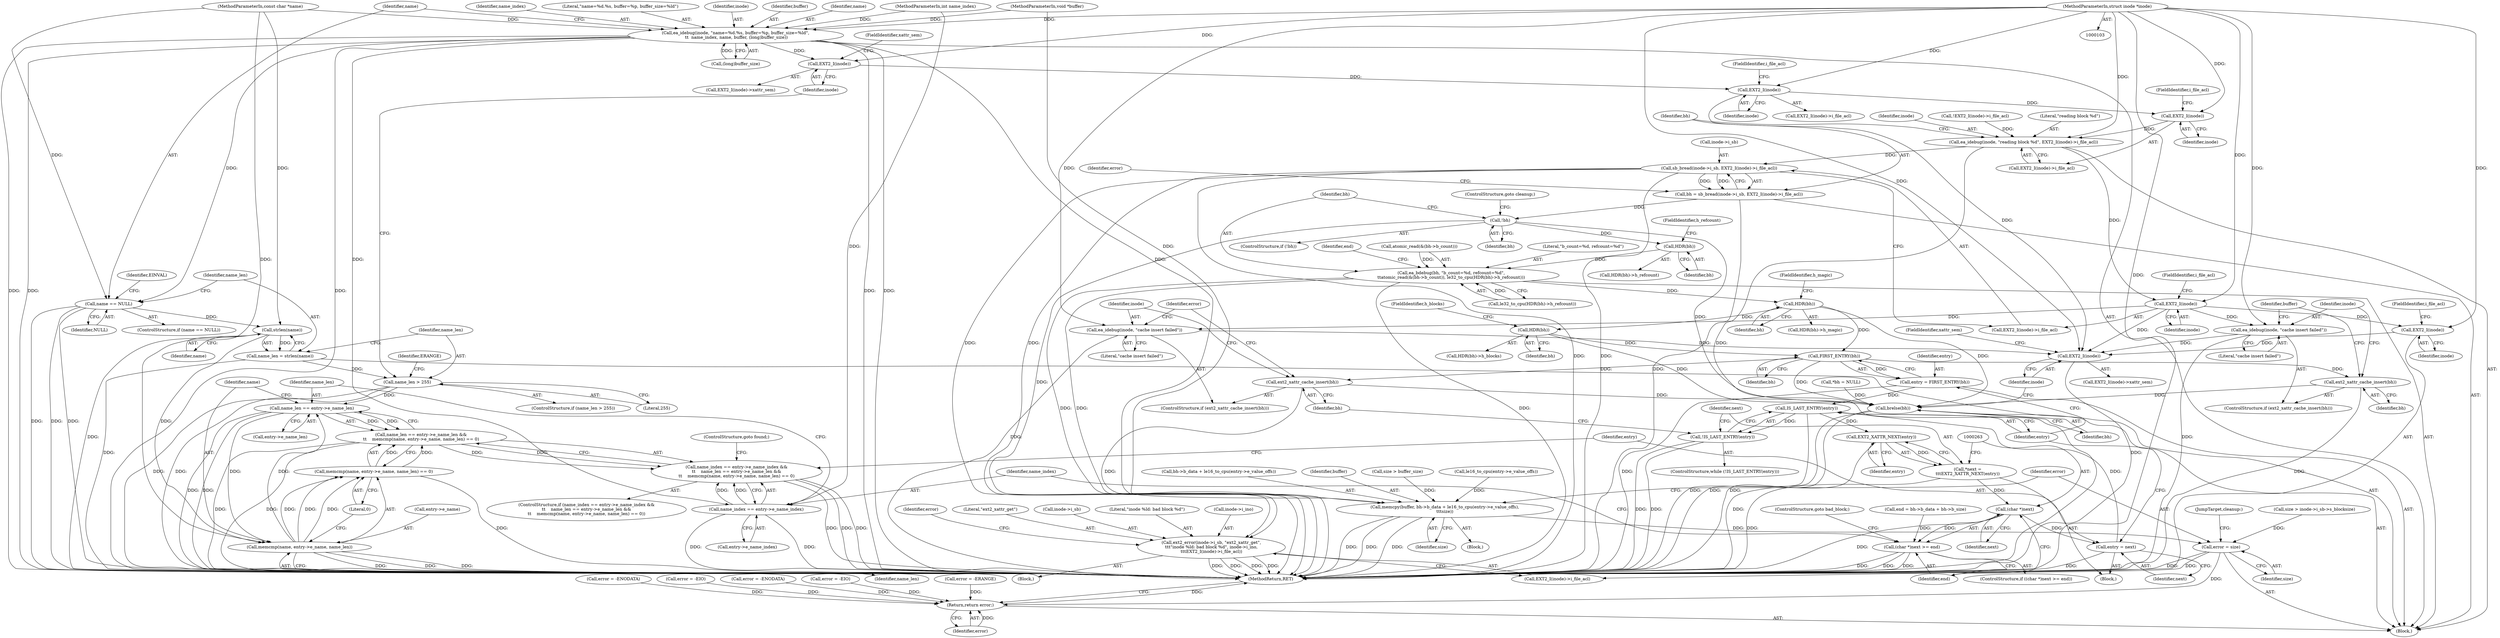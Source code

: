 digraph "1_linux_be0726d33cb8f411945884664924bed3cb8c70ee_7@pointer" {
"1000104" [label="(MethodParameterIn,struct inode *inode)"];
"1000119" [label="(Call,ea_idebug(inode, \"name=%d.%s, buffer=%p, buffer_size=%ld\",\n \t\t  name_index, name, buffer, (long)buffer_size))"];
"1000129" [label="(Call,name == NULL)"];
"1000137" [label="(Call,strlen(name))"];
"1000135" [label="(Call,name_len = strlen(name))"];
"1000140" [label="(Call,name_len > 255)"];
"1000275" [label="(Call,name_len == entry->e_name_len)"];
"1000274" [label="(Call,name_len == entry->e_name_len &&\n\t\t    memcmp(name, entry->e_name, name_len) == 0)"];
"1000268" [label="(Call,name_index == entry->e_name_index &&\n\t\t    name_len == entry->e_name_len &&\n\t\t    memcmp(name, entry->e_name, name_len) == 0)"];
"1000281" [label="(Call,memcmp(name, entry->e_name, name_len))"];
"1000280" [label="(Call,memcmp(name, entry->e_name, name_len) == 0)"];
"1000149" [label="(Call,EXT2_I(inode))"];
"1000159" [label="(Call,EXT2_I(inode))"];
"1000167" [label="(Call,EXT2_I(inode))"];
"1000163" [label="(Call,ea_idebug(inode, \"reading block %d\", EXT2_I(inode)->i_file_acl))"];
"1000172" [label="(Call,sb_bread(inode->i_sb, EXT2_I(inode)->i_file_acl))"];
"1000170" [label="(Call,bh = sb_bread(inode->i_sb, EXT2_I(inode)->i_file_acl))"];
"1000185" [label="(Call,!bh)"];
"1000198" [label="(Call,HDR(bh))"];
"1000188" [label="(Call,ea_bdebug(bh, \"b_count=%d, refcount=%d\",\n\t\tatomic_read(&(bh->b_count)), le32_to_cpu(HDR(bh)->h_refcount)))"];
"1000214" [label="(Call,HDR(bh))"];
"1000221" [label="(Call,HDR(bh))"];
"1000248" [label="(Call,FIRST_ENTRY(bh))"];
"1000246" [label="(Call,entry = FIRST_ENTRY(bh))"];
"1000252" [label="(Call,IS_LAST_ENTRY(entry))"];
"1000251" [label="(Call,!IS_LAST_ENTRY(entry))"];
"1000258" [label="(Call,EXT2_XATTR_NEXT(entry))"];
"1000256" [label="(Call,*next =\n\t\t\tEXT2_XATTR_NEXT(entry))"];
"1000262" [label="(Call,(char *)next)"];
"1000261" [label="(Call,(char *)next >= end)"];
"1000289" [label="(Call,entry = next)"];
"1000293" [label="(Call,ext2_xattr_cache_insert(bh))"];
"1000372" [label="(Call,brelse(bh))"];
"1000340" [label="(Call,ext2_xattr_cache_insert(bh))"];
"1000228" [label="(Call,ext2_error(inode->i_sb, \"ext2_xattr_get\",\n\t\t\t\"inode %ld: bad block %d\", inode->i_ino,\n\t\t\tEXT2_I(inode)->i_file_acl))"];
"1000177" [label="(Call,EXT2_I(inode))"];
"1000238" [label="(Call,EXT2_I(inode))"];
"1000377" [label="(Call,EXT2_I(inode))"];
"1000295" [label="(Call,ea_idebug(inode, \"cache insert failed\"))"];
"1000342" [label="(Call,ea_idebug(inode, \"cache insert failed\"))"];
"1000269" [label="(Call,name_index == entry->e_name_index)"];
"1000357" [label="(Call,memcpy(buffer, bh->b_data + le16_to_cpu(entry->e_value_offs),\n\t\t\tsize))"];
"1000368" [label="(Call,error = size)"];
"1000380" [label="(Return,return error;)"];
"1000135" [label="(Call,name_len = strlen(name))"];
"1000274" [label="(Call,name_len == entry->e_name_len &&\n\t\t    memcmp(name, entry->e_name, name_len) == 0)"];
"1000150" [label="(Identifier,inode)"];
"1000357" [label="(Call,memcpy(buffer, bh->b_data + le16_to_cpu(entry->e_value_offs),\n\t\t\tsize))"];
"1000163" [label="(Call,ea_idebug(inode, \"reading block %d\", EXT2_I(inode)->i_file_acl))"];
"1000249" [label="(Identifier,bh)"];
"1000191" [label="(Call,atomic_read(&(bh->b_count)))"];
"1000371" [label="(JumpTarget,cleanup:)"];
"1000161" [label="(FieldIdentifier,i_file_acl)"];
"1000378" [label="(Identifier,inode)"];
"1000257" [label="(Identifier,next)"];
"1000250" [label="(ControlStructure,while (!IS_LAST_ENTRY(entry)))"];
"1000213" [label="(Call,HDR(bh)->h_magic)"];
"1000280" [label="(Call,memcmp(name, entry->e_name, name_len) == 0)"];
"1000176" [label="(Call,EXT2_I(inode)->i_file_acl)"];
"1000199" [label="(Identifier,bh)"];
"1000232" [label="(Literal,\"ext2_xattr_get\")"];
"1000266" [label="(ControlStructure,goto bad_block;)"];
"1000179" [label="(FieldIdentifier,i_file_acl)"];
"1000297" [label="(Literal,\"cache insert failed\")"];
"1000107" [label="(MethodParameterIn,void *buffer)"];
"1000125" [label="(Call,(long)buffer_size)"];
"1000229" [label="(Call,inode->i_sb)"];
"1000291" [label="(Identifier,next)"];
"1000165" [label="(Literal,\"reading block %d\")"];
"1000292" [label="(ControlStructure,if (ext2_xattr_cache_insert(bh)))"];
"1000377" [label="(Call,EXT2_I(inode))"];
"1000275" [label="(Call,name_len == entry->e_name_len)"];
"1000281" [label="(Call,memcmp(name, entry->e_name, name_len))"];
"1000254" [label="(Block,)"];
"1000134" [label="(Identifier,EINVAL)"];
"1000196" [label="(Call,le32_to_cpu(HDR(bh)->h_refcount))"];
"1000282" [label="(Identifier,name)"];
"1000239" [label="(Identifier,inode)"];
"1000270" [label="(Identifier,name_index)"];
"1000172" [label="(Call,sb_bread(inode->i_sb, EXT2_I(inode)->i_file_acl))"];
"1000222" [label="(Identifier,bh)"];
"1000344" [label="(Literal,\"cache insert failed\")"];
"1000369" [label="(Identifier,error)"];
"1000186" [label="(Identifier,bh)"];
"1000380" [label="(Return,return error;)"];
"1000228" [label="(Call,ext2_error(inode->i_sb, \"ext2_xattr_get\",\n\t\t\t\"inode %ld: bad block %d\", inode->i_ino,\n\t\t\tEXT2_I(inode)->i_file_acl))"];
"1000123" [label="(Identifier,name)"];
"1000293" [label="(Call,ext2_xattr_cache_insert(bh))"];
"1000185" [label="(Call,!bh)"];
"1000166" [label="(Call,EXT2_I(inode)->i_file_acl)"];
"1000382" [label="(MethodReturn,RET)"];
"1000104" [label="(MethodParameterIn,struct inode *inode)"];
"1000340" [label="(Call,ext2_xattr_cache_insert(bh))"];
"1000288" [label="(ControlStructure,goto found;)"];
"1000373" [label="(Identifier,bh)"];
"1000261" [label="(Call,(char *)next >= end)"];
"1000142" [label="(Literal,255)"];
"1000294" [label="(Identifier,bh)"];
"1000177" [label="(Call,EXT2_I(inode))"];
"1000277" [label="(Call,entry->e_name_len)"];
"1000376" [label="(Call,EXT2_I(inode)->xattr_sem)"];
"1000286" [label="(Identifier,name_len)"];
"1000148" [label="(Call,EXT2_I(inode)->xattr_sem)"];
"1000170" [label="(Call,bh = sb_bread(inode->i_sb, EXT2_I(inode)->i_file_acl))"];
"1000339" [label="(ControlStructure,if (ext2_xattr_cache_insert(bh)))"];
"1000140" [label="(Call,name_len > 255)"];
"1000283" [label="(Call,entry->e_name)"];
"1000367" [label="(Identifier,size)"];
"1000299" [label="(Identifier,error)"];
"1000167" [label="(Call,EXT2_I(inode))"];
"1000290" [label="(Identifier,entry)"];
"1000131" [label="(Identifier,NULL)"];
"1000149" [label="(Call,EXT2_I(inode))"];
"1000363" [label="(Call,le16_to_cpu(entry->e_value_offs))"];
"1000260" [label="(ControlStructure,if ((char *)next >= end))"];
"1000164" [label="(Identifier,inode)"];
"1000184" [label="(ControlStructure,if (!bh))"];
"1000381" [label="(Identifier,error)"];
"1000190" [label="(Literal,\"b_count=%d, refcount=%d\")"];
"1000359" [label="(Call,bh->b_data + le16_to_cpu(entry->e_value_offs))"];
"1000141" [label="(Identifier,name_len)"];
"1000346" [label="(Identifier,buffer)"];
"1000233" [label="(Literal,\"inode %ld: bad block %d\")"];
"1000343" [label="(Identifier,inode)"];
"1000151" [label="(FieldIdentifier,xattr_sem)"];
"1000287" [label="(Literal,0)"];
"1000259" [label="(Identifier,entry)"];
"1000139" [label="(ControlStructure,if (name_len > 255))"];
"1000221" [label="(Call,HDR(bh))"];
"1000237" [label="(Call,EXT2_I(inode)->i_file_acl)"];
"1000267" [label="(ControlStructure,if (name_index == entry->e_name_index &&\n\t\t    name_len == entry->e_name_len &&\n\t\t    memcmp(name, entry->e_name, name_len) == 0))"];
"1000298" [label="(Call,error = -ENODATA)"];
"1000342" [label="(Call,ea_idebug(inode, \"cache insert failed\"))"];
"1000251" [label="(Call,!IS_LAST_ENTRY(entry))"];
"1000160" [label="(Identifier,inode)"];
"1000268" [label="(Call,name_index == entry->e_name_index &&\n\t\t    name_len == entry->e_name_len &&\n\t\t    memcmp(name, entry->e_name, name_len) == 0)"];
"1000119" [label="(Call,ea_idebug(inode, \"name=%d.%s, buffer=%p, buffer_size=%ld\",\n \t\t  name_index, name, buffer, (long)buffer_size))"];
"1000240" [label="(FieldIdentifier,i_file_acl)"];
"1000157" [label="(Call,!EXT2_I(inode)->i_file_acl)"];
"1000138" [label="(Identifier,name)"];
"1000129" [label="(Call,name == NULL)"];
"1000295" [label="(Call,ea_idebug(inode, \"cache insert failed\"))"];
"1000128" [label="(ControlStructure,if (name == NULL))"];
"1000158" [label="(Call,EXT2_I(inode)->i_file_acl)"];
"1000370" [label="(Identifier,size)"];
"1000111" [label="(Call,*bh = NULL)"];
"1000187" [label="(ControlStructure,goto cleanup;)"];
"1000215" [label="(Identifier,bh)"];
"1000201" [label="(Call,end = bh->b_data + bh->b_size)"];
"1000122" [label="(Identifier,name_index)"];
"1000130" [label="(Identifier,name)"];
"1000169" [label="(FieldIdentifier,i_file_acl)"];
"1000189" [label="(Identifier,bh)"];
"1000247" [label="(Identifier,entry)"];
"1000109" [label="(Block,)"];
"1000136" [label="(Identifier,name_len)"];
"1000256" [label="(Call,*next =\n\t\t\tEXT2_XATTR_NEXT(entry))"];
"1000296" [label="(Identifier,inode)"];
"1000168" [label="(Identifier,inode)"];
"1000188" [label="(Call,ea_bdebug(bh, \"b_count=%d, refcount=%d\",\n\t\tatomic_read(&(bh->b_count)), le32_to_cpu(HDR(bh)->h_refcount)))"];
"1000358" [label="(Identifier,buffer)"];
"1000181" [label="(Identifier,error)"];
"1000200" [label="(FieldIdentifier,h_refcount)"];
"1000264" [label="(Identifier,next)"];
"1000348" [label="(Call,error = -ERANGE)"];
"1000159" [label="(Call,EXT2_I(inode))"];
"1000121" [label="(Literal,\"name=%d.%s, buffer=%p, buffer_size=%ld\")"];
"1000220" [label="(Call,HDR(bh)->h_blocks)"];
"1000180" [label="(Call,error = -EIO)"];
"1000223" [label="(FieldIdentifier,h_blocks)"];
"1000253" [label="(Identifier,entry)"];
"1000120" [label="(Identifier,inode)"];
"1000137" [label="(Call,strlen(name))"];
"1000234" [label="(Call,inode->i_ino)"];
"1000124" [label="(Identifier,buffer)"];
"1000202" [label="(Identifier,end)"];
"1000248" [label="(Call,FIRST_ENTRY(bh))"];
"1000246" [label="(Call,entry = FIRST_ENTRY(bh))"];
"1000198" [label="(Call,HDR(bh))"];
"1000197" [label="(Call,HDR(bh)->h_refcount)"];
"1000269" [label="(Call,name_index == entry->e_name_index)"];
"1000265" [label="(Identifier,end)"];
"1000271" [label="(Call,entry->e_name_index)"];
"1000214" [label="(Call,HDR(bh))"];
"1000216" [label="(FieldIdentifier,h_magic)"];
"1000242" [label="(Identifier,error)"];
"1000262" [label="(Call,(char *)next)"];
"1000258" [label="(Call,EXT2_XATTR_NEXT(entry))"];
"1000372" [label="(Call,brelse(bh))"];
"1000289" [label="(Call,entry = next)"];
"1000178" [label="(Identifier,inode)"];
"1000341" [label="(Identifier,bh)"];
"1000173" [label="(Call,inode->i_sb)"];
"1000241" [label="(Call,error = -EIO)"];
"1000238" [label="(Call,EXT2_I(inode))"];
"1000347" [label="(Block,)"];
"1000145" [label="(Identifier,ERANGE)"];
"1000379" [label="(FieldIdentifier,xattr_sem)"];
"1000105" [label="(MethodParameterIn,int name_index)"];
"1000319" [label="(Call,size > inode->i_sb->s_blocksize)"];
"1000252" [label="(Call,IS_LAST_ENTRY(entry))"];
"1000152" [label="(Call,error = -ENODATA)"];
"1000353" [label="(Call,size > buffer_size)"];
"1000106" [label="(MethodParameterIn,const char *name)"];
"1000276" [label="(Identifier,name_len)"];
"1000226" [label="(Block,)"];
"1000171" [label="(Identifier,bh)"];
"1000368" [label="(Call,error = size)"];
"1000104" -> "1000103"  [label="AST: "];
"1000104" -> "1000382"  [label="DDG: "];
"1000104" -> "1000119"  [label="DDG: "];
"1000104" -> "1000149"  [label="DDG: "];
"1000104" -> "1000159"  [label="DDG: "];
"1000104" -> "1000163"  [label="DDG: "];
"1000104" -> "1000167"  [label="DDG: "];
"1000104" -> "1000177"  [label="DDG: "];
"1000104" -> "1000238"  [label="DDG: "];
"1000104" -> "1000295"  [label="DDG: "];
"1000104" -> "1000342"  [label="DDG: "];
"1000104" -> "1000377"  [label="DDG: "];
"1000119" -> "1000109"  [label="AST: "];
"1000119" -> "1000125"  [label="CFG: "];
"1000120" -> "1000119"  [label="AST: "];
"1000121" -> "1000119"  [label="AST: "];
"1000122" -> "1000119"  [label="AST: "];
"1000123" -> "1000119"  [label="AST: "];
"1000124" -> "1000119"  [label="AST: "];
"1000125" -> "1000119"  [label="AST: "];
"1000130" -> "1000119"  [label="CFG: "];
"1000119" -> "1000382"  [label="DDG: "];
"1000119" -> "1000382"  [label="DDG: "];
"1000119" -> "1000382"  [label="DDG: "];
"1000119" -> "1000382"  [label="DDG: "];
"1000119" -> "1000382"  [label="DDG: "];
"1000105" -> "1000119"  [label="DDG: "];
"1000106" -> "1000119"  [label="DDG: "];
"1000107" -> "1000119"  [label="DDG: "];
"1000125" -> "1000119"  [label="DDG: "];
"1000119" -> "1000129"  [label="DDG: "];
"1000119" -> "1000149"  [label="DDG: "];
"1000119" -> "1000269"  [label="DDG: "];
"1000119" -> "1000357"  [label="DDG: "];
"1000129" -> "1000128"  [label="AST: "];
"1000129" -> "1000131"  [label="CFG: "];
"1000130" -> "1000129"  [label="AST: "];
"1000131" -> "1000129"  [label="AST: "];
"1000134" -> "1000129"  [label="CFG: "];
"1000136" -> "1000129"  [label="CFG: "];
"1000129" -> "1000382"  [label="DDG: "];
"1000129" -> "1000382"  [label="DDG: "];
"1000129" -> "1000382"  [label="DDG: "];
"1000106" -> "1000129"  [label="DDG: "];
"1000129" -> "1000137"  [label="DDG: "];
"1000137" -> "1000135"  [label="AST: "];
"1000137" -> "1000138"  [label="CFG: "];
"1000138" -> "1000137"  [label="AST: "];
"1000135" -> "1000137"  [label="CFG: "];
"1000137" -> "1000382"  [label="DDG: "];
"1000137" -> "1000135"  [label="DDG: "];
"1000106" -> "1000137"  [label="DDG: "];
"1000137" -> "1000281"  [label="DDG: "];
"1000135" -> "1000109"  [label="AST: "];
"1000136" -> "1000135"  [label="AST: "];
"1000141" -> "1000135"  [label="CFG: "];
"1000135" -> "1000382"  [label="DDG: "];
"1000135" -> "1000140"  [label="DDG: "];
"1000140" -> "1000139"  [label="AST: "];
"1000140" -> "1000142"  [label="CFG: "];
"1000141" -> "1000140"  [label="AST: "];
"1000142" -> "1000140"  [label="AST: "];
"1000145" -> "1000140"  [label="CFG: "];
"1000150" -> "1000140"  [label="CFG: "];
"1000140" -> "1000382"  [label="DDG: "];
"1000140" -> "1000382"  [label="DDG: "];
"1000140" -> "1000275"  [label="DDG: "];
"1000275" -> "1000274"  [label="AST: "];
"1000275" -> "1000277"  [label="CFG: "];
"1000276" -> "1000275"  [label="AST: "];
"1000277" -> "1000275"  [label="AST: "];
"1000282" -> "1000275"  [label="CFG: "];
"1000274" -> "1000275"  [label="CFG: "];
"1000275" -> "1000382"  [label="DDG: "];
"1000275" -> "1000382"  [label="DDG: "];
"1000275" -> "1000274"  [label="DDG: "];
"1000275" -> "1000274"  [label="DDG: "];
"1000281" -> "1000275"  [label="DDG: "];
"1000275" -> "1000281"  [label="DDG: "];
"1000274" -> "1000268"  [label="AST: "];
"1000274" -> "1000280"  [label="CFG: "];
"1000280" -> "1000274"  [label="AST: "];
"1000268" -> "1000274"  [label="CFG: "];
"1000274" -> "1000382"  [label="DDG: "];
"1000274" -> "1000382"  [label="DDG: "];
"1000274" -> "1000268"  [label="DDG: "];
"1000274" -> "1000268"  [label="DDG: "];
"1000280" -> "1000274"  [label="DDG: "];
"1000280" -> "1000274"  [label="DDG: "];
"1000268" -> "1000267"  [label="AST: "];
"1000268" -> "1000269"  [label="CFG: "];
"1000269" -> "1000268"  [label="AST: "];
"1000288" -> "1000268"  [label="CFG: "];
"1000290" -> "1000268"  [label="CFG: "];
"1000268" -> "1000382"  [label="DDG: "];
"1000268" -> "1000382"  [label="DDG: "];
"1000268" -> "1000382"  [label="DDG: "];
"1000269" -> "1000268"  [label="DDG: "];
"1000269" -> "1000268"  [label="DDG: "];
"1000281" -> "1000280"  [label="AST: "];
"1000281" -> "1000286"  [label="CFG: "];
"1000282" -> "1000281"  [label="AST: "];
"1000283" -> "1000281"  [label="AST: "];
"1000286" -> "1000281"  [label="AST: "];
"1000287" -> "1000281"  [label="CFG: "];
"1000281" -> "1000382"  [label="DDG: "];
"1000281" -> "1000382"  [label="DDG: "];
"1000281" -> "1000382"  [label="DDG: "];
"1000281" -> "1000280"  [label="DDG: "];
"1000281" -> "1000280"  [label="DDG: "];
"1000281" -> "1000280"  [label="DDG: "];
"1000106" -> "1000281"  [label="DDG: "];
"1000280" -> "1000287"  [label="CFG: "];
"1000287" -> "1000280"  [label="AST: "];
"1000280" -> "1000382"  [label="DDG: "];
"1000149" -> "1000148"  [label="AST: "];
"1000149" -> "1000150"  [label="CFG: "];
"1000150" -> "1000149"  [label="AST: "];
"1000151" -> "1000149"  [label="CFG: "];
"1000149" -> "1000159"  [label="DDG: "];
"1000159" -> "1000158"  [label="AST: "];
"1000159" -> "1000160"  [label="CFG: "];
"1000160" -> "1000159"  [label="AST: "];
"1000161" -> "1000159"  [label="CFG: "];
"1000159" -> "1000167"  [label="DDG: "];
"1000159" -> "1000377"  [label="DDG: "];
"1000167" -> "1000166"  [label="AST: "];
"1000167" -> "1000168"  [label="CFG: "];
"1000168" -> "1000167"  [label="AST: "];
"1000169" -> "1000167"  [label="CFG: "];
"1000167" -> "1000163"  [label="DDG: "];
"1000163" -> "1000109"  [label="AST: "];
"1000163" -> "1000166"  [label="CFG: "];
"1000164" -> "1000163"  [label="AST: "];
"1000165" -> "1000163"  [label="AST: "];
"1000166" -> "1000163"  [label="AST: "];
"1000171" -> "1000163"  [label="CFG: "];
"1000163" -> "1000382"  [label="DDG: "];
"1000157" -> "1000163"  [label="DDG: "];
"1000163" -> "1000172"  [label="DDG: "];
"1000163" -> "1000177"  [label="DDG: "];
"1000172" -> "1000170"  [label="AST: "];
"1000172" -> "1000176"  [label="CFG: "];
"1000173" -> "1000172"  [label="AST: "];
"1000176" -> "1000172"  [label="AST: "];
"1000170" -> "1000172"  [label="CFG: "];
"1000172" -> "1000382"  [label="DDG: "];
"1000172" -> "1000382"  [label="DDG: "];
"1000172" -> "1000170"  [label="DDG: "];
"1000172" -> "1000170"  [label="DDG: "];
"1000172" -> "1000228"  [label="DDG: "];
"1000172" -> "1000228"  [label="DDG: "];
"1000170" -> "1000109"  [label="AST: "];
"1000171" -> "1000170"  [label="AST: "];
"1000181" -> "1000170"  [label="CFG: "];
"1000170" -> "1000382"  [label="DDG: "];
"1000170" -> "1000185"  [label="DDG: "];
"1000185" -> "1000184"  [label="AST: "];
"1000185" -> "1000186"  [label="CFG: "];
"1000186" -> "1000185"  [label="AST: "];
"1000187" -> "1000185"  [label="CFG: "];
"1000189" -> "1000185"  [label="CFG: "];
"1000185" -> "1000382"  [label="DDG: "];
"1000185" -> "1000198"  [label="DDG: "];
"1000185" -> "1000372"  [label="DDG: "];
"1000198" -> "1000197"  [label="AST: "];
"1000198" -> "1000199"  [label="CFG: "];
"1000199" -> "1000198"  [label="AST: "];
"1000200" -> "1000198"  [label="CFG: "];
"1000198" -> "1000188"  [label="DDG: "];
"1000188" -> "1000109"  [label="AST: "];
"1000188" -> "1000196"  [label="CFG: "];
"1000189" -> "1000188"  [label="AST: "];
"1000190" -> "1000188"  [label="AST: "];
"1000191" -> "1000188"  [label="AST: "];
"1000196" -> "1000188"  [label="AST: "];
"1000202" -> "1000188"  [label="CFG: "];
"1000188" -> "1000382"  [label="DDG: "];
"1000188" -> "1000382"  [label="DDG: "];
"1000188" -> "1000382"  [label="DDG: "];
"1000191" -> "1000188"  [label="DDG: "];
"1000196" -> "1000188"  [label="DDG: "];
"1000188" -> "1000214"  [label="DDG: "];
"1000214" -> "1000213"  [label="AST: "];
"1000214" -> "1000215"  [label="CFG: "];
"1000215" -> "1000214"  [label="AST: "];
"1000216" -> "1000214"  [label="CFG: "];
"1000214" -> "1000221"  [label="DDG: "];
"1000214" -> "1000248"  [label="DDG: "];
"1000214" -> "1000372"  [label="DDG: "];
"1000221" -> "1000220"  [label="AST: "];
"1000221" -> "1000222"  [label="CFG: "];
"1000222" -> "1000221"  [label="AST: "];
"1000223" -> "1000221"  [label="CFG: "];
"1000221" -> "1000248"  [label="DDG: "];
"1000221" -> "1000372"  [label="DDG: "];
"1000248" -> "1000246"  [label="AST: "];
"1000248" -> "1000249"  [label="CFG: "];
"1000249" -> "1000248"  [label="AST: "];
"1000246" -> "1000248"  [label="CFG: "];
"1000248" -> "1000246"  [label="DDG: "];
"1000248" -> "1000293"  [label="DDG: "];
"1000248" -> "1000340"  [label="DDG: "];
"1000248" -> "1000372"  [label="DDG: "];
"1000246" -> "1000109"  [label="AST: "];
"1000247" -> "1000246"  [label="AST: "];
"1000253" -> "1000246"  [label="CFG: "];
"1000246" -> "1000382"  [label="DDG: "];
"1000246" -> "1000252"  [label="DDG: "];
"1000252" -> "1000251"  [label="AST: "];
"1000252" -> "1000253"  [label="CFG: "];
"1000253" -> "1000252"  [label="AST: "];
"1000251" -> "1000252"  [label="CFG: "];
"1000252" -> "1000382"  [label="DDG: "];
"1000252" -> "1000251"  [label="DDG: "];
"1000289" -> "1000252"  [label="DDG: "];
"1000252" -> "1000258"  [label="DDG: "];
"1000251" -> "1000250"  [label="AST: "];
"1000257" -> "1000251"  [label="CFG: "];
"1000294" -> "1000251"  [label="CFG: "];
"1000251" -> "1000382"  [label="DDG: "];
"1000251" -> "1000382"  [label="DDG: "];
"1000258" -> "1000256"  [label="AST: "];
"1000258" -> "1000259"  [label="CFG: "];
"1000259" -> "1000258"  [label="AST: "];
"1000256" -> "1000258"  [label="CFG: "];
"1000258" -> "1000382"  [label="DDG: "];
"1000258" -> "1000256"  [label="DDG: "];
"1000256" -> "1000254"  [label="AST: "];
"1000257" -> "1000256"  [label="AST: "];
"1000263" -> "1000256"  [label="CFG: "];
"1000256" -> "1000382"  [label="DDG: "];
"1000256" -> "1000262"  [label="DDG: "];
"1000262" -> "1000261"  [label="AST: "];
"1000262" -> "1000264"  [label="CFG: "];
"1000263" -> "1000262"  [label="AST: "];
"1000264" -> "1000262"  [label="AST: "];
"1000265" -> "1000262"  [label="CFG: "];
"1000262" -> "1000382"  [label="DDG: "];
"1000262" -> "1000261"  [label="DDG: "];
"1000262" -> "1000289"  [label="DDG: "];
"1000261" -> "1000260"  [label="AST: "];
"1000261" -> "1000265"  [label="CFG: "];
"1000265" -> "1000261"  [label="AST: "];
"1000266" -> "1000261"  [label="CFG: "];
"1000270" -> "1000261"  [label="CFG: "];
"1000261" -> "1000382"  [label="DDG: "];
"1000261" -> "1000382"  [label="DDG: "];
"1000261" -> "1000382"  [label="DDG: "];
"1000201" -> "1000261"  [label="DDG: "];
"1000289" -> "1000254"  [label="AST: "];
"1000289" -> "1000291"  [label="CFG: "];
"1000290" -> "1000289"  [label="AST: "];
"1000291" -> "1000289"  [label="AST: "];
"1000253" -> "1000289"  [label="CFG: "];
"1000289" -> "1000382"  [label="DDG: "];
"1000293" -> "1000292"  [label="AST: "];
"1000293" -> "1000294"  [label="CFG: "];
"1000294" -> "1000293"  [label="AST: "];
"1000296" -> "1000293"  [label="CFG: "];
"1000299" -> "1000293"  [label="CFG: "];
"1000293" -> "1000382"  [label="DDG: "];
"1000293" -> "1000372"  [label="DDG: "];
"1000372" -> "1000109"  [label="AST: "];
"1000372" -> "1000373"  [label="CFG: "];
"1000373" -> "1000372"  [label="AST: "];
"1000378" -> "1000372"  [label="CFG: "];
"1000372" -> "1000382"  [label="DDG: "];
"1000372" -> "1000382"  [label="DDG: "];
"1000111" -> "1000372"  [label="DDG: "];
"1000340" -> "1000372"  [label="DDG: "];
"1000340" -> "1000339"  [label="AST: "];
"1000340" -> "1000341"  [label="CFG: "];
"1000341" -> "1000340"  [label="AST: "];
"1000343" -> "1000340"  [label="CFG: "];
"1000346" -> "1000340"  [label="CFG: "];
"1000340" -> "1000382"  [label="DDG: "];
"1000228" -> "1000226"  [label="AST: "];
"1000228" -> "1000237"  [label="CFG: "];
"1000229" -> "1000228"  [label="AST: "];
"1000232" -> "1000228"  [label="AST: "];
"1000233" -> "1000228"  [label="AST: "];
"1000234" -> "1000228"  [label="AST: "];
"1000237" -> "1000228"  [label="AST: "];
"1000242" -> "1000228"  [label="CFG: "];
"1000228" -> "1000382"  [label="DDG: "];
"1000228" -> "1000382"  [label="DDG: "];
"1000228" -> "1000382"  [label="DDG: "];
"1000228" -> "1000382"  [label="DDG: "];
"1000177" -> "1000176"  [label="AST: "];
"1000177" -> "1000178"  [label="CFG: "];
"1000178" -> "1000177"  [label="AST: "];
"1000179" -> "1000177"  [label="CFG: "];
"1000177" -> "1000238"  [label="DDG: "];
"1000177" -> "1000295"  [label="DDG: "];
"1000177" -> "1000342"  [label="DDG: "];
"1000177" -> "1000377"  [label="DDG: "];
"1000238" -> "1000237"  [label="AST: "];
"1000238" -> "1000239"  [label="CFG: "];
"1000239" -> "1000238"  [label="AST: "];
"1000240" -> "1000238"  [label="CFG: "];
"1000238" -> "1000377"  [label="DDG: "];
"1000377" -> "1000376"  [label="AST: "];
"1000377" -> "1000378"  [label="CFG: "];
"1000378" -> "1000377"  [label="AST: "];
"1000379" -> "1000377"  [label="CFG: "];
"1000377" -> "1000382"  [label="DDG: "];
"1000342" -> "1000377"  [label="DDG: "];
"1000295" -> "1000377"  [label="DDG: "];
"1000295" -> "1000292"  [label="AST: "];
"1000295" -> "1000297"  [label="CFG: "];
"1000296" -> "1000295"  [label="AST: "];
"1000297" -> "1000295"  [label="AST: "];
"1000299" -> "1000295"  [label="CFG: "];
"1000295" -> "1000382"  [label="DDG: "];
"1000342" -> "1000339"  [label="AST: "];
"1000342" -> "1000344"  [label="CFG: "];
"1000343" -> "1000342"  [label="AST: "];
"1000344" -> "1000342"  [label="AST: "];
"1000346" -> "1000342"  [label="CFG: "];
"1000342" -> "1000382"  [label="DDG: "];
"1000269" -> "1000271"  [label="CFG: "];
"1000270" -> "1000269"  [label="AST: "];
"1000271" -> "1000269"  [label="AST: "];
"1000276" -> "1000269"  [label="CFG: "];
"1000269" -> "1000382"  [label="DDG: "];
"1000269" -> "1000382"  [label="DDG: "];
"1000105" -> "1000269"  [label="DDG: "];
"1000357" -> "1000347"  [label="AST: "];
"1000357" -> "1000367"  [label="CFG: "];
"1000358" -> "1000357"  [label="AST: "];
"1000359" -> "1000357"  [label="AST: "];
"1000367" -> "1000357"  [label="AST: "];
"1000369" -> "1000357"  [label="CFG: "];
"1000357" -> "1000382"  [label="DDG: "];
"1000357" -> "1000382"  [label="DDG: "];
"1000357" -> "1000382"  [label="DDG: "];
"1000107" -> "1000357"  [label="DDG: "];
"1000363" -> "1000357"  [label="DDG: "];
"1000353" -> "1000357"  [label="DDG: "];
"1000357" -> "1000368"  [label="DDG: "];
"1000368" -> "1000109"  [label="AST: "];
"1000368" -> "1000370"  [label="CFG: "];
"1000369" -> "1000368"  [label="AST: "];
"1000370" -> "1000368"  [label="AST: "];
"1000371" -> "1000368"  [label="CFG: "];
"1000368" -> "1000382"  [label="DDG: "];
"1000368" -> "1000382"  [label="DDG: "];
"1000319" -> "1000368"  [label="DDG: "];
"1000368" -> "1000380"  [label="DDG: "];
"1000380" -> "1000109"  [label="AST: "];
"1000380" -> "1000381"  [label="CFG: "];
"1000381" -> "1000380"  [label="AST: "];
"1000382" -> "1000380"  [label="CFG: "];
"1000380" -> "1000382"  [label="DDG: "];
"1000381" -> "1000380"  [label="DDG: "];
"1000348" -> "1000380"  [label="DDG: "];
"1000298" -> "1000380"  [label="DDG: "];
"1000180" -> "1000380"  [label="DDG: "];
"1000152" -> "1000380"  [label="DDG: "];
"1000241" -> "1000380"  [label="DDG: "];
}

